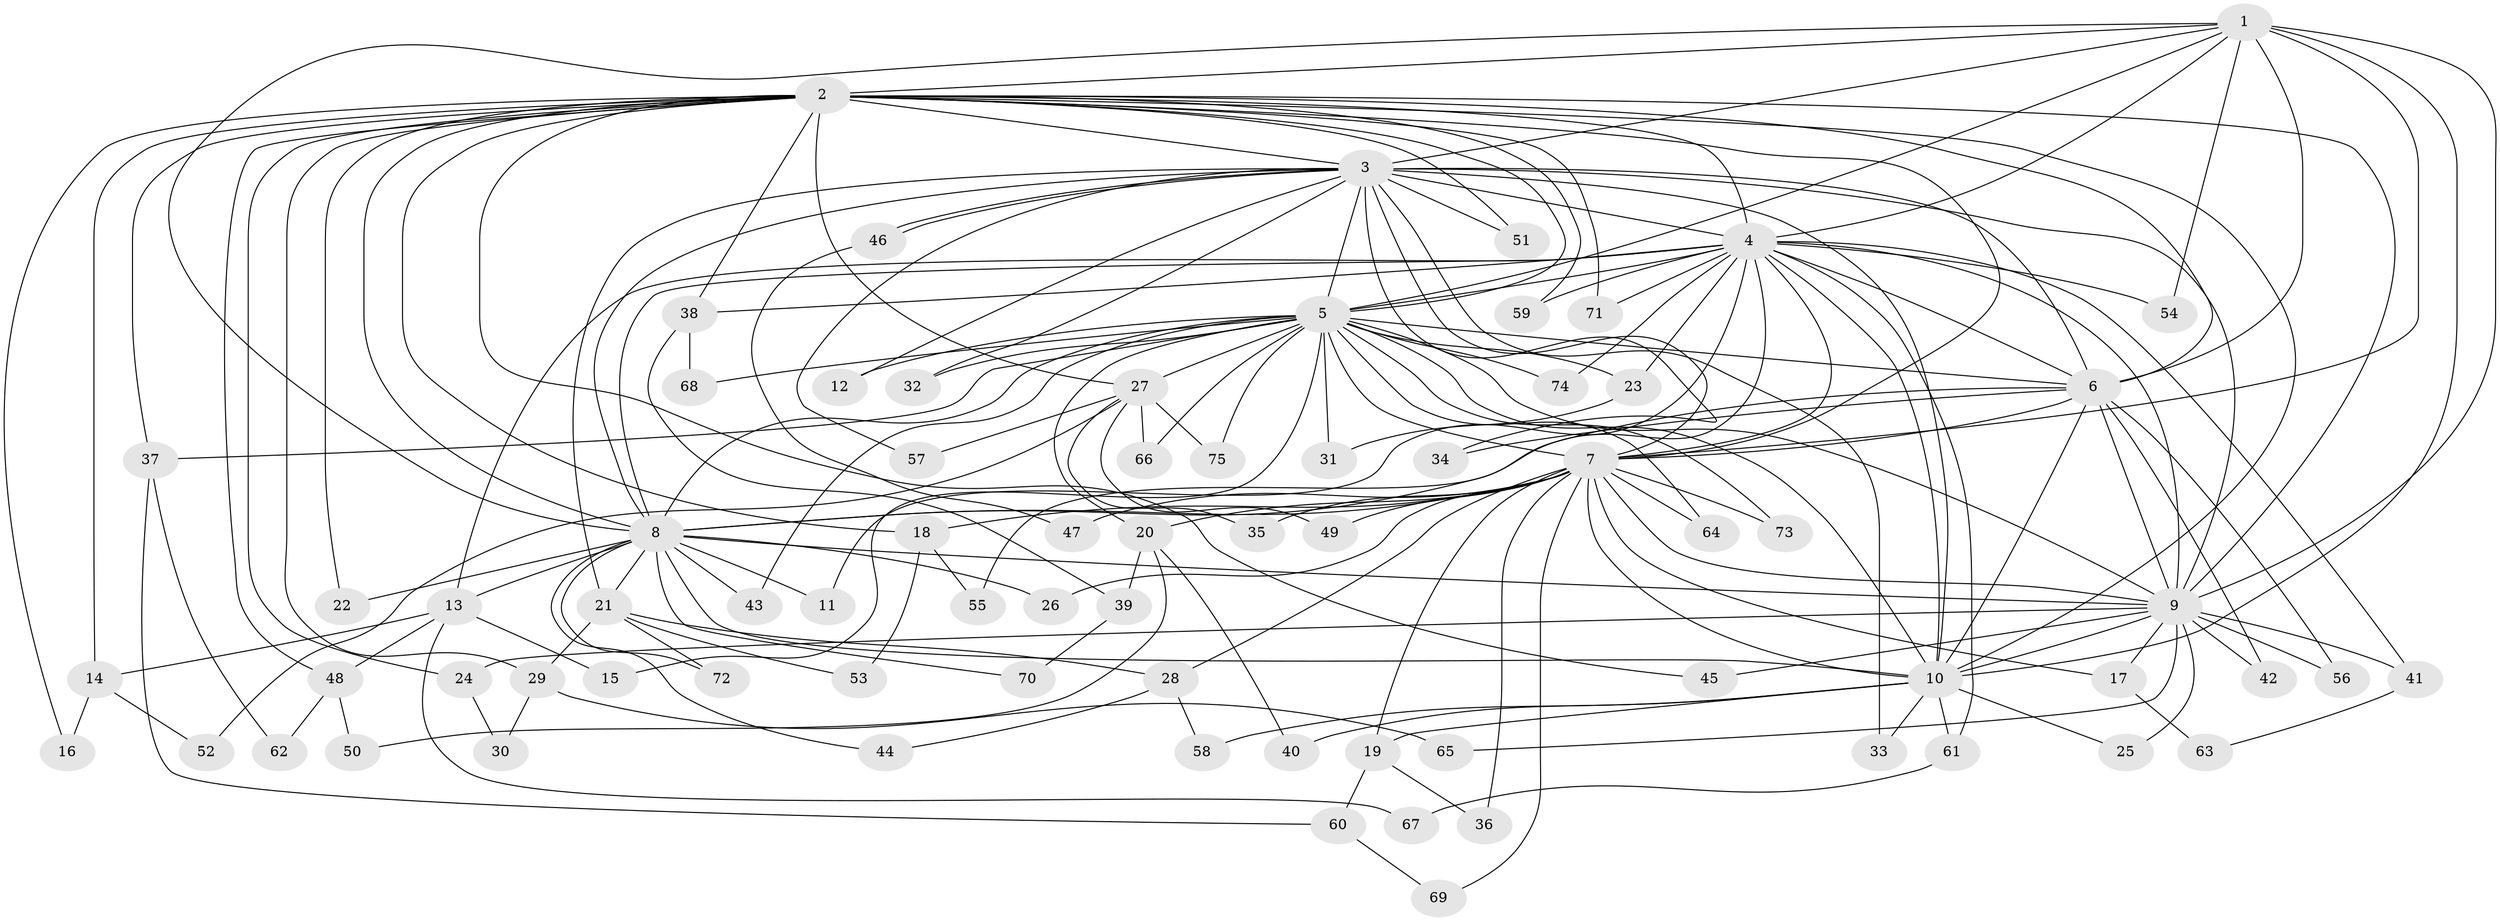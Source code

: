 // coarse degree distribution, {11: 0.02631578947368421, 17: 0.05263157894736842, 12: 0.05263157894736842, 9: 0.05263157894736842, 14: 0.05263157894736842, 13: 0.02631578947368421, 4: 0.15789473684210525, 2: 0.47368421052631576, 3: 0.02631578947368421, 8: 0.02631578947368421, 6: 0.02631578947368421, 1: 0.02631578947368421}
// Generated by graph-tools (version 1.1) at 2025/49/03/04/25 22:49:53]
// undirected, 75 vertices, 175 edges
graph export_dot {
  node [color=gray90,style=filled];
  1;
  2;
  3;
  4;
  5;
  6;
  7;
  8;
  9;
  10;
  11;
  12;
  13;
  14;
  15;
  16;
  17;
  18;
  19;
  20;
  21;
  22;
  23;
  24;
  25;
  26;
  27;
  28;
  29;
  30;
  31;
  32;
  33;
  34;
  35;
  36;
  37;
  38;
  39;
  40;
  41;
  42;
  43;
  44;
  45;
  46;
  47;
  48;
  49;
  50;
  51;
  52;
  53;
  54;
  55;
  56;
  57;
  58;
  59;
  60;
  61;
  62;
  63;
  64;
  65;
  66;
  67;
  68;
  69;
  70;
  71;
  72;
  73;
  74;
  75;
  1 -- 2;
  1 -- 3;
  1 -- 4;
  1 -- 5;
  1 -- 6;
  1 -- 7;
  1 -- 8;
  1 -- 9;
  1 -- 10;
  1 -- 54;
  2 -- 3;
  2 -- 4;
  2 -- 5;
  2 -- 6;
  2 -- 7;
  2 -- 8;
  2 -- 9;
  2 -- 10;
  2 -- 14;
  2 -- 16;
  2 -- 18;
  2 -- 22;
  2 -- 24;
  2 -- 27;
  2 -- 29;
  2 -- 37;
  2 -- 38;
  2 -- 45;
  2 -- 48;
  2 -- 51;
  2 -- 59;
  2 -- 71;
  3 -- 4;
  3 -- 5;
  3 -- 6;
  3 -- 7;
  3 -- 8;
  3 -- 9;
  3 -- 10;
  3 -- 12;
  3 -- 21;
  3 -- 32;
  3 -- 33;
  3 -- 34;
  3 -- 46;
  3 -- 46;
  3 -- 51;
  3 -- 57;
  4 -- 5;
  4 -- 6;
  4 -- 7;
  4 -- 8;
  4 -- 9;
  4 -- 10;
  4 -- 11;
  4 -- 13;
  4 -- 23;
  4 -- 38;
  4 -- 41;
  4 -- 54;
  4 -- 55;
  4 -- 59;
  4 -- 61;
  4 -- 71;
  4 -- 74;
  5 -- 6;
  5 -- 7;
  5 -- 8;
  5 -- 9;
  5 -- 10;
  5 -- 12;
  5 -- 15;
  5 -- 20;
  5 -- 23;
  5 -- 27;
  5 -- 31;
  5 -- 32;
  5 -- 37;
  5 -- 43;
  5 -- 64;
  5 -- 66;
  5 -- 68;
  5 -- 73;
  5 -- 74;
  5 -- 75;
  6 -- 7;
  6 -- 8;
  6 -- 9;
  6 -- 10;
  6 -- 34;
  6 -- 42;
  6 -- 56;
  7 -- 8;
  7 -- 9;
  7 -- 10;
  7 -- 17;
  7 -- 18;
  7 -- 19;
  7 -- 20;
  7 -- 26;
  7 -- 28;
  7 -- 35;
  7 -- 36;
  7 -- 47;
  7 -- 49;
  7 -- 64;
  7 -- 69;
  7 -- 73;
  8 -- 9;
  8 -- 10;
  8 -- 11;
  8 -- 13;
  8 -- 21;
  8 -- 22;
  8 -- 26;
  8 -- 43;
  8 -- 44;
  8 -- 70;
  8 -- 72;
  9 -- 10;
  9 -- 17;
  9 -- 24;
  9 -- 25;
  9 -- 41;
  9 -- 42;
  9 -- 45;
  9 -- 56;
  9 -- 65;
  10 -- 19;
  10 -- 25;
  10 -- 33;
  10 -- 40;
  10 -- 58;
  10 -- 61;
  13 -- 14;
  13 -- 15;
  13 -- 48;
  13 -- 67;
  14 -- 16;
  14 -- 52;
  17 -- 63;
  18 -- 53;
  18 -- 55;
  19 -- 36;
  19 -- 60;
  20 -- 39;
  20 -- 40;
  20 -- 50;
  21 -- 28;
  21 -- 29;
  21 -- 53;
  21 -- 72;
  23 -- 31;
  24 -- 30;
  27 -- 35;
  27 -- 49;
  27 -- 52;
  27 -- 57;
  27 -- 66;
  27 -- 75;
  28 -- 44;
  28 -- 58;
  29 -- 30;
  29 -- 65;
  37 -- 60;
  37 -- 62;
  38 -- 39;
  38 -- 68;
  39 -- 70;
  41 -- 63;
  46 -- 47;
  48 -- 50;
  48 -- 62;
  60 -- 69;
  61 -- 67;
}
